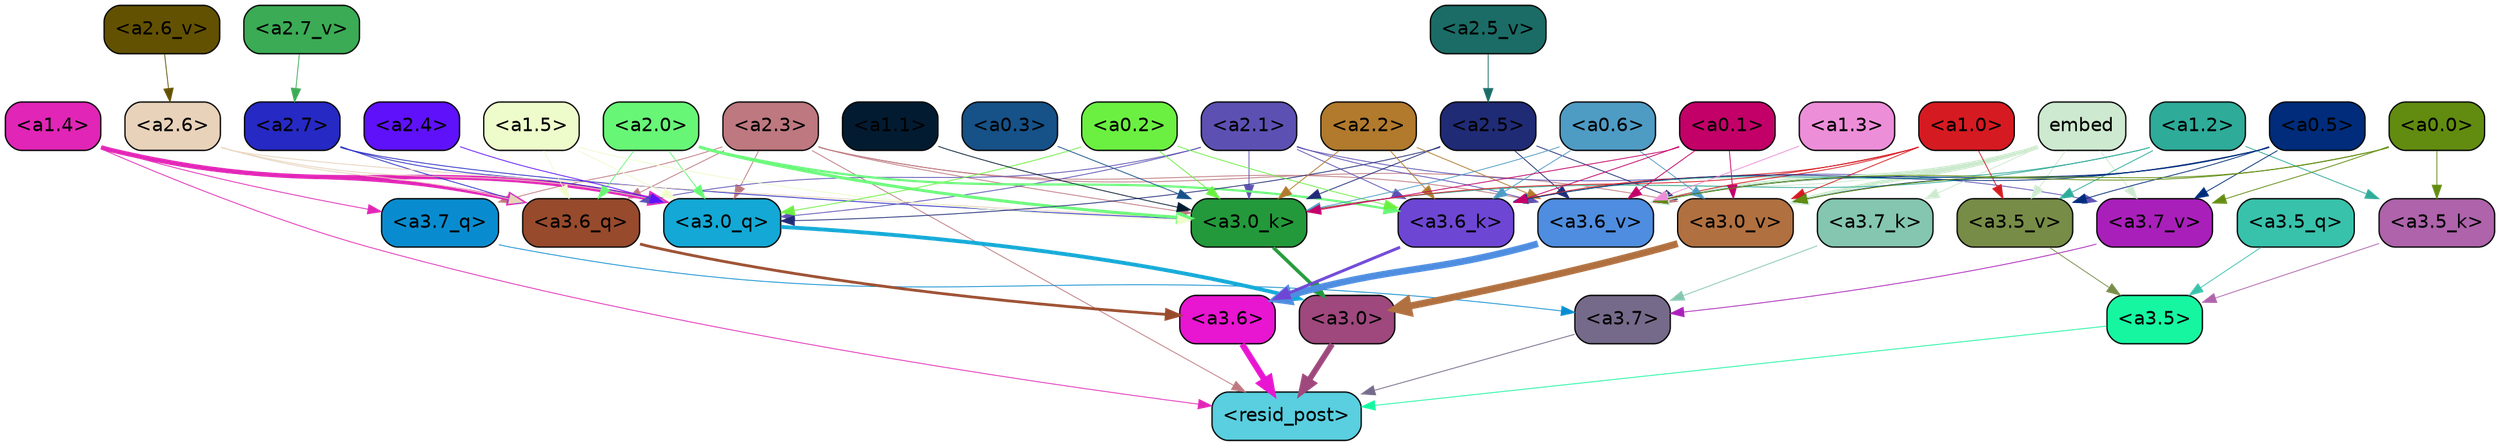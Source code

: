 strict digraph "" {
	graph [bgcolor=transparent,
		layout=dot,
		overlap=false,
		splines=true
	];
	"<a3.7>"	[color=black,
		fillcolor="#766a8a",
		fontname=Helvetica,
		shape=box,
		style="filled, rounded"];
	"<resid_post>"	[color=black,
		fillcolor="#59cfdf",
		fontname=Helvetica,
		shape=box,
		style="filled, rounded"];
	"<a3.7>" -> "<resid_post>"	[color="#766a8a",
		penwidth=0.6239100098609924];
	"<a3.6>"	[color=black,
		fillcolor="#e815d1",
		fontname=Helvetica,
		shape=box,
		style="filled, rounded"];
	"<a3.6>" -> "<resid_post>"	[color="#e815d1",
		penwidth=4.569062113761902];
	"<a3.5>"	[color=black,
		fillcolor="#16f6a1",
		fontname=Helvetica,
		shape=box,
		style="filled, rounded"];
	"<a3.5>" -> "<resid_post>"	[color="#16f6a1",
		penwidth=0.6];
	"<a3.0>"	[color=black,
		fillcolor="#9e487d",
		fontname=Helvetica,
		shape=box,
		style="filled, rounded"];
	"<a3.0>" -> "<resid_post>"	[color="#9e487d",
		penwidth=4.283544182777405];
	"<a2.3>"	[color=black,
		fillcolor="#be787f",
		fontname=Helvetica,
		shape=box,
		style="filled, rounded"];
	"<a2.3>" -> "<resid_post>"	[color="#be787f",
		penwidth=0.6];
	"<a3.7_q>"	[color=black,
		fillcolor="#098ccf",
		fontname=Helvetica,
		shape=box,
		style="filled, rounded"];
	"<a2.3>" -> "<a3.7_q>"	[color="#be787f",
		penwidth=0.6];
	"<a3.6_q>"	[color=black,
		fillcolor="#974a2c",
		fontname=Helvetica,
		shape=box,
		style="filled, rounded"];
	"<a2.3>" -> "<a3.6_q>"	[color="#be787f",
		penwidth=0.6];
	"<a3.0_q>"	[color=black,
		fillcolor="#13a8d5",
		fontname=Helvetica,
		shape=box,
		style="filled, rounded"];
	"<a2.3>" -> "<a3.0_q>"	[color="#be787f",
		penwidth=0.6];
	"<a3.0_k>"	[color=black,
		fillcolor="#23993b",
		fontname=Helvetica,
		shape=box,
		style="filled, rounded"];
	"<a2.3>" -> "<a3.0_k>"	[color="#be787f",
		penwidth=0.6];
	"<a3.6_v>"	[color=black,
		fillcolor="#4e8ddf",
		fontname=Helvetica,
		shape=box,
		style="filled, rounded"];
	"<a2.3>" -> "<a3.6_v>"	[color="#be787f",
		penwidth=0.6];
	"<a3.0_v>"	[color=black,
		fillcolor="#b07040",
		fontname=Helvetica,
		shape=box,
		style="filled, rounded"];
	"<a2.3>" -> "<a3.0_v>"	[color="#be787f",
		penwidth=0.6];
	"<a1.4>"	[color=black,
		fillcolor="#e125b6",
		fontname=Helvetica,
		shape=box,
		style="filled, rounded"];
	"<a1.4>" -> "<resid_post>"	[color="#e125b6",
		penwidth=0.6];
	"<a1.4>" -> "<a3.7_q>"	[color="#e125b6",
		penwidth=0.6];
	"<a1.4>" -> "<a3.6_q>"	[color="#e125b6",
		penwidth=2.6908124685287476];
	"<a1.4>" -> "<a3.0_q>"	[color="#e125b6",
		penwidth=3.32076895236969];
	"<a3.7_q>" -> "<a3.7>"	[color="#098ccf",
		penwidth=0.6];
	"<a3.6_q>" -> "<a3.6>"	[color="#974a2c",
		penwidth=2.03758105635643];
	"<a3.5_q>"	[color=black,
		fillcolor="#38c2ab",
		fontname=Helvetica,
		shape=box,
		style="filled, rounded"];
	"<a3.5_q>" -> "<a3.5>"	[color="#38c2ab",
		penwidth=0.6];
	"<a3.0_q>" -> "<a3.0>"	[color="#13a8d5",
		penwidth=2.8638100624084473];
	"<a3.7_k>"	[color=black,
		fillcolor="#84c6af",
		fontname=Helvetica,
		shape=box,
		style="filled, rounded"];
	"<a3.7_k>" -> "<a3.7>"	[color="#84c6af",
		penwidth=0.6];
	"<a3.6_k>"	[color=black,
		fillcolor="#6e46d4",
		fontname=Helvetica,
		shape=box,
		style="filled, rounded"];
	"<a3.6_k>" -> "<a3.6>"	[color="#6e46d4",
		penwidth=2.174198240041733];
	"<a3.5_k>"	[color=black,
		fillcolor="#ae63ab",
		fontname=Helvetica,
		shape=box,
		style="filled, rounded"];
	"<a3.5_k>" -> "<a3.5>"	[color="#ae63ab",
		penwidth=0.6];
	"<a3.0_k>" -> "<a3.0>"	[color="#23993b",
		penwidth=2.6274144649505615];
	"<a3.7_v>"	[color=black,
		fillcolor="#a91fba",
		fontname=Helvetica,
		shape=box,
		style="filled, rounded"];
	"<a3.7_v>" -> "<a3.7>"	[color="#a91fba",
		penwidth=0.6];
	"<a3.6_v>" -> "<a3.6>"	[color="#4e8ddf",
		penwidth=5.002329230308533];
	"<a3.5_v>"	[color=black,
		fillcolor="#778c47",
		fontname=Helvetica,
		shape=box,
		style="filled, rounded"];
	"<a3.5_v>" -> "<a3.5>"	[color="#778c47",
		penwidth=0.6];
	"<a3.0_v>" -> "<a3.0>"	[color="#b07040",
		penwidth=5.188832879066467];
	"<a2.7>"	[color=black,
		fillcolor="#2629c3",
		fontname=Helvetica,
		shape=box,
		style="filled, rounded"];
	"<a2.7>" -> "<a3.6_q>"	[color="#2629c3",
		penwidth=0.6];
	"<a2.7>" -> "<a3.0_q>"	[color="#2629c3",
		penwidth=0.6];
	"<a2.7>" -> "<a3.0_k>"	[color="#2629c3",
		penwidth=0.6];
	"<a2.6>"	[color=black,
		fillcolor="#e8d2ba",
		fontname=Helvetica,
		shape=box,
		style="filled, rounded"];
	"<a2.6>" -> "<a3.6_q>"	[color="#e8d2ba",
		penwidth=0.6];
	"<a2.6>" -> "<a3.0_q>"	[color="#e8d2ba",
		penwidth=0.6];
	"<a2.6>" -> "<a3.0_k>"	[color="#e8d2ba",
		penwidth=0.6];
	"<a2.1>"	[color=black,
		fillcolor="#5c51b3",
		fontname=Helvetica,
		shape=box,
		style="filled, rounded"];
	"<a2.1>" -> "<a3.6_q>"	[color="#5c51b3",
		penwidth=0.6];
	"<a2.1>" -> "<a3.0_q>"	[color="#5c51b3",
		penwidth=0.6];
	"<a2.1>" -> "<a3.6_k>"	[color="#5c51b3",
		penwidth=0.6];
	"<a2.1>" -> "<a3.0_k>"	[color="#5c51b3",
		penwidth=0.6];
	"<a2.1>" -> "<a3.7_v>"	[color="#5c51b3",
		penwidth=0.6];
	"<a2.1>" -> "<a3.6_v>"	[color="#5c51b3",
		penwidth=0.6];
	"<a2.0>"	[color=black,
		fillcolor="#68f677",
		fontname=Helvetica,
		shape=box,
		style="filled, rounded"];
	"<a2.0>" -> "<a3.6_q>"	[color="#68f677",
		penwidth=0.6];
	"<a2.0>" -> "<a3.0_q>"	[color="#68f677",
		penwidth=0.6];
	"<a2.0>" -> "<a3.6_k>"	[color="#68f677",
		penwidth=1.6254686117172241];
	"<a2.0>" -> "<a3.0_k>"	[color="#68f677",
		penwidth=2.182972814887762];
	"<a1.5>"	[color=black,
		fillcolor="#eefccb",
		fontname=Helvetica,
		shape=box,
		style="filled, rounded"];
	"<a1.5>" -> "<a3.6_q>"	[color="#eefccb",
		penwidth=0.6];
	"<a1.5>" -> "<a3.0_q>"	[color="#eefccb",
		penwidth=0.6];
	"<a1.5>" -> "<a3.0_k>"	[color="#eefccb",
		penwidth=0.6];
	"<a2.5>"	[color=black,
		fillcolor="#202b76",
		fontname=Helvetica,
		shape=box,
		style="filled, rounded"];
	"<a2.5>" -> "<a3.0_q>"	[color="#202b76",
		penwidth=0.6];
	"<a2.5>" -> "<a3.0_k>"	[color="#202b76",
		penwidth=0.6];
	"<a2.5>" -> "<a3.6_v>"	[color="#202b76",
		penwidth=0.6];
	"<a2.5>" -> "<a3.0_v>"	[color="#202b76",
		penwidth=0.6];
	"<a2.4>"	[color=black,
		fillcolor="#5f11fa",
		fontname=Helvetica,
		shape=box,
		style="filled, rounded"];
	"<a2.4>" -> "<a3.0_q>"	[color="#5f11fa",
		penwidth=0.6];
	"<a0.2>"	[color=black,
		fillcolor="#6bf041",
		fontname=Helvetica,
		shape=box,
		style="filled, rounded"];
	"<a0.2>" -> "<a3.0_q>"	[color="#6bf041",
		penwidth=0.6];
	"<a0.2>" -> "<a3.6_k>"	[color="#6bf041",
		penwidth=0.6];
	"<a0.2>" -> "<a3.0_k>"	[color="#6bf041",
		penwidth=0.6];
	embed	[color=black,
		fillcolor="#cde9cf",
		fontname=Helvetica,
		shape=box,
		style="filled, rounded"];
	embed -> "<a3.7_k>"	[color="#cde9cf",
		penwidth=0.6];
	embed -> "<a3.6_k>"	[color="#cde9cf",
		penwidth=0.6];
	embed -> "<a3.0_k>"	[color="#cde9cf",
		penwidth=0.6];
	embed -> "<a3.7_v>"	[color="#cde9cf",
		penwidth=0.6];
	embed -> "<a3.6_v>"	[color="#cde9cf",
		penwidth=2.809220314025879];
	embed -> "<a3.5_v>"	[color="#cde9cf",
		penwidth=0.6];
	embed -> "<a3.0_v>"	[color="#cde9cf",
		penwidth=2.754121422767639];
	"<a2.2>"	[color=black,
		fillcolor="#b17a2d",
		fontname=Helvetica,
		shape=box,
		style="filled, rounded"];
	"<a2.2>" -> "<a3.6_k>"	[color="#b17a2d",
		penwidth=0.6];
	"<a2.2>" -> "<a3.0_k>"	[color="#b17a2d",
		penwidth=0.6065438985824585];
	"<a2.2>" -> "<a3.6_v>"	[color="#b17a2d",
		penwidth=0.6];
	"<a1.2>"	[color=black,
		fillcolor="#2eab99",
		fontname=Helvetica,
		shape=box,
		style="filled, rounded"];
	"<a1.2>" -> "<a3.6_k>"	[color="#2eab99",
		penwidth=0.6];
	"<a1.2>" -> "<a3.5_k>"	[color="#2eab99",
		penwidth=0.6];
	"<a1.2>" -> "<a3.0_k>"	[color="#2eab99",
		penwidth=0.6];
	"<a1.2>" -> "<a3.5_v>"	[color="#2eab99",
		penwidth=0.6];
	"<a1.0>"	[color=black,
		fillcolor="#d61a21",
		fontname=Helvetica,
		shape=box,
		style="filled, rounded"];
	"<a1.0>" -> "<a3.6_k>"	[color="#d61a21",
		penwidth=0.6];
	"<a1.0>" -> "<a3.0_k>"	[color="#d61a21",
		penwidth=0.6];
	"<a1.0>" -> "<a3.6_v>"	[color="#d61a21",
		penwidth=0.6];
	"<a1.0>" -> "<a3.5_v>"	[color="#d61a21",
		penwidth=0.6];
	"<a1.0>" -> "<a3.0_v>"	[color="#d61a21",
		penwidth=0.6];
	"<a0.6>"	[color=black,
		fillcolor="#4e9bc4",
		fontname=Helvetica,
		shape=box,
		style="filled, rounded"];
	"<a0.6>" -> "<a3.6_k>"	[color="#4e9bc4",
		penwidth=0.6];
	"<a0.6>" -> "<a3.0_k>"	[color="#4e9bc4",
		penwidth=0.6];
	"<a0.6>" -> "<a3.0_v>"	[color="#4e9bc4",
		penwidth=0.6];
	"<a0.5>"	[color=black,
		fillcolor="#002c7b",
		fontname=Helvetica,
		shape=box,
		style="filled, rounded"];
	"<a0.5>" -> "<a3.6_k>"	[color="#002c7b",
		penwidth=0.6];
	"<a0.5>" -> "<a3.7_v>"	[color="#002c7b",
		penwidth=0.6];
	"<a0.5>" -> "<a3.6_v>"	[color="#002c7b",
		penwidth=0.6];
	"<a0.5>" -> "<a3.5_v>"	[color="#002c7b",
		penwidth=0.6];
	"<a0.5>" -> "<a3.0_v>"	[color="#002c7b",
		penwidth=0.6120390892028809];
	"<a0.1>"	[color=black,
		fillcolor="#c30068",
		fontname=Helvetica,
		shape=box,
		style="filled, rounded"];
	"<a0.1>" -> "<a3.6_k>"	[color="#c30068",
		penwidth=0.6];
	"<a0.1>" -> "<a3.0_k>"	[color="#c30068",
		penwidth=0.6];
	"<a0.1>" -> "<a3.6_v>"	[color="#c30068",
		penwidth=0.6];
	"<a0.1>" -> "<a3.0_v>"	[color="#c30068",
		penwidth=0.6];
	"<a0.0>"	[color=black,
		fillcolor="#618c10",
		fontname=Helvetica,
		shape=box,
		style="filled, rounded"];
	"<a0.0>" -> "<a3.5_k>"	[color="#618c10",
		penwidth=0.6];
	"<a0.0>" -> "<a3.7_v>"	[color="#618c10",
		penwidth=0.6];
	"<a0.0>" -> "<a3.6_v>"	[color="#618c10",
		penwidth=0.6];
	"<a0.0>" -> "<a3.0_v>"	[color="#618c10",
		penwidth=0.6];
	"<a1.1>"	[color=black,
		fillcolor="#031b31",
		fontname=Helvetica,
		shape=box,
		style="filled, rounded"];
	"<a1.1>" -> "<a3.0_k>"	[color="#031b31",
		penwidth=0.6];
	"<a0.3>"	[color=black,
		fillcolor="#165188",
		fontname=Helvetica,
		shape=box,
		style="filled, rounded"];
	"<a0.3>" -> "<a3.0_k>"	[color="#165188",
		penwidth=0.6];
	"<a1.3>"	[color=black,
		fillcolor="#ed8ed8",
		fontname=Helvetica,
		shape=box,
		style="filled, rounded"];
	"<a1.3>" -> "<a3.6_v>"	[color="#ed8ed8",
		penwidth=0.6];
	"<a2.7_v>"	[color=black,
		fillcolor="#3bab55",
		fontname=Helvetica,
		shape=box,
		style="filled, rounded"];
	"<a2.7_v>" -> "<a2.7>"	[color="#3bab55",
		penwidth=0.6];
	"<a2.6_v>"	[color=black,
		fillcolor="#635102",
		fontname=Helvetica,
		shape=box,
		style="filled, rounded"];
	"<a2.6_v>" -> "<a2.6>"	[color="#635102",
		penwidth=0.6];
	"<a2.5_v>"	[color=black,
		fillcolor="#1b6c66",
		fontname=Helvetica,
		shape=box,
		style="filled, rounded"];
	"<a2.5_v>" -> "<a2.5>"	[color="#1b6c66",
		penwidth=0.6];
}
